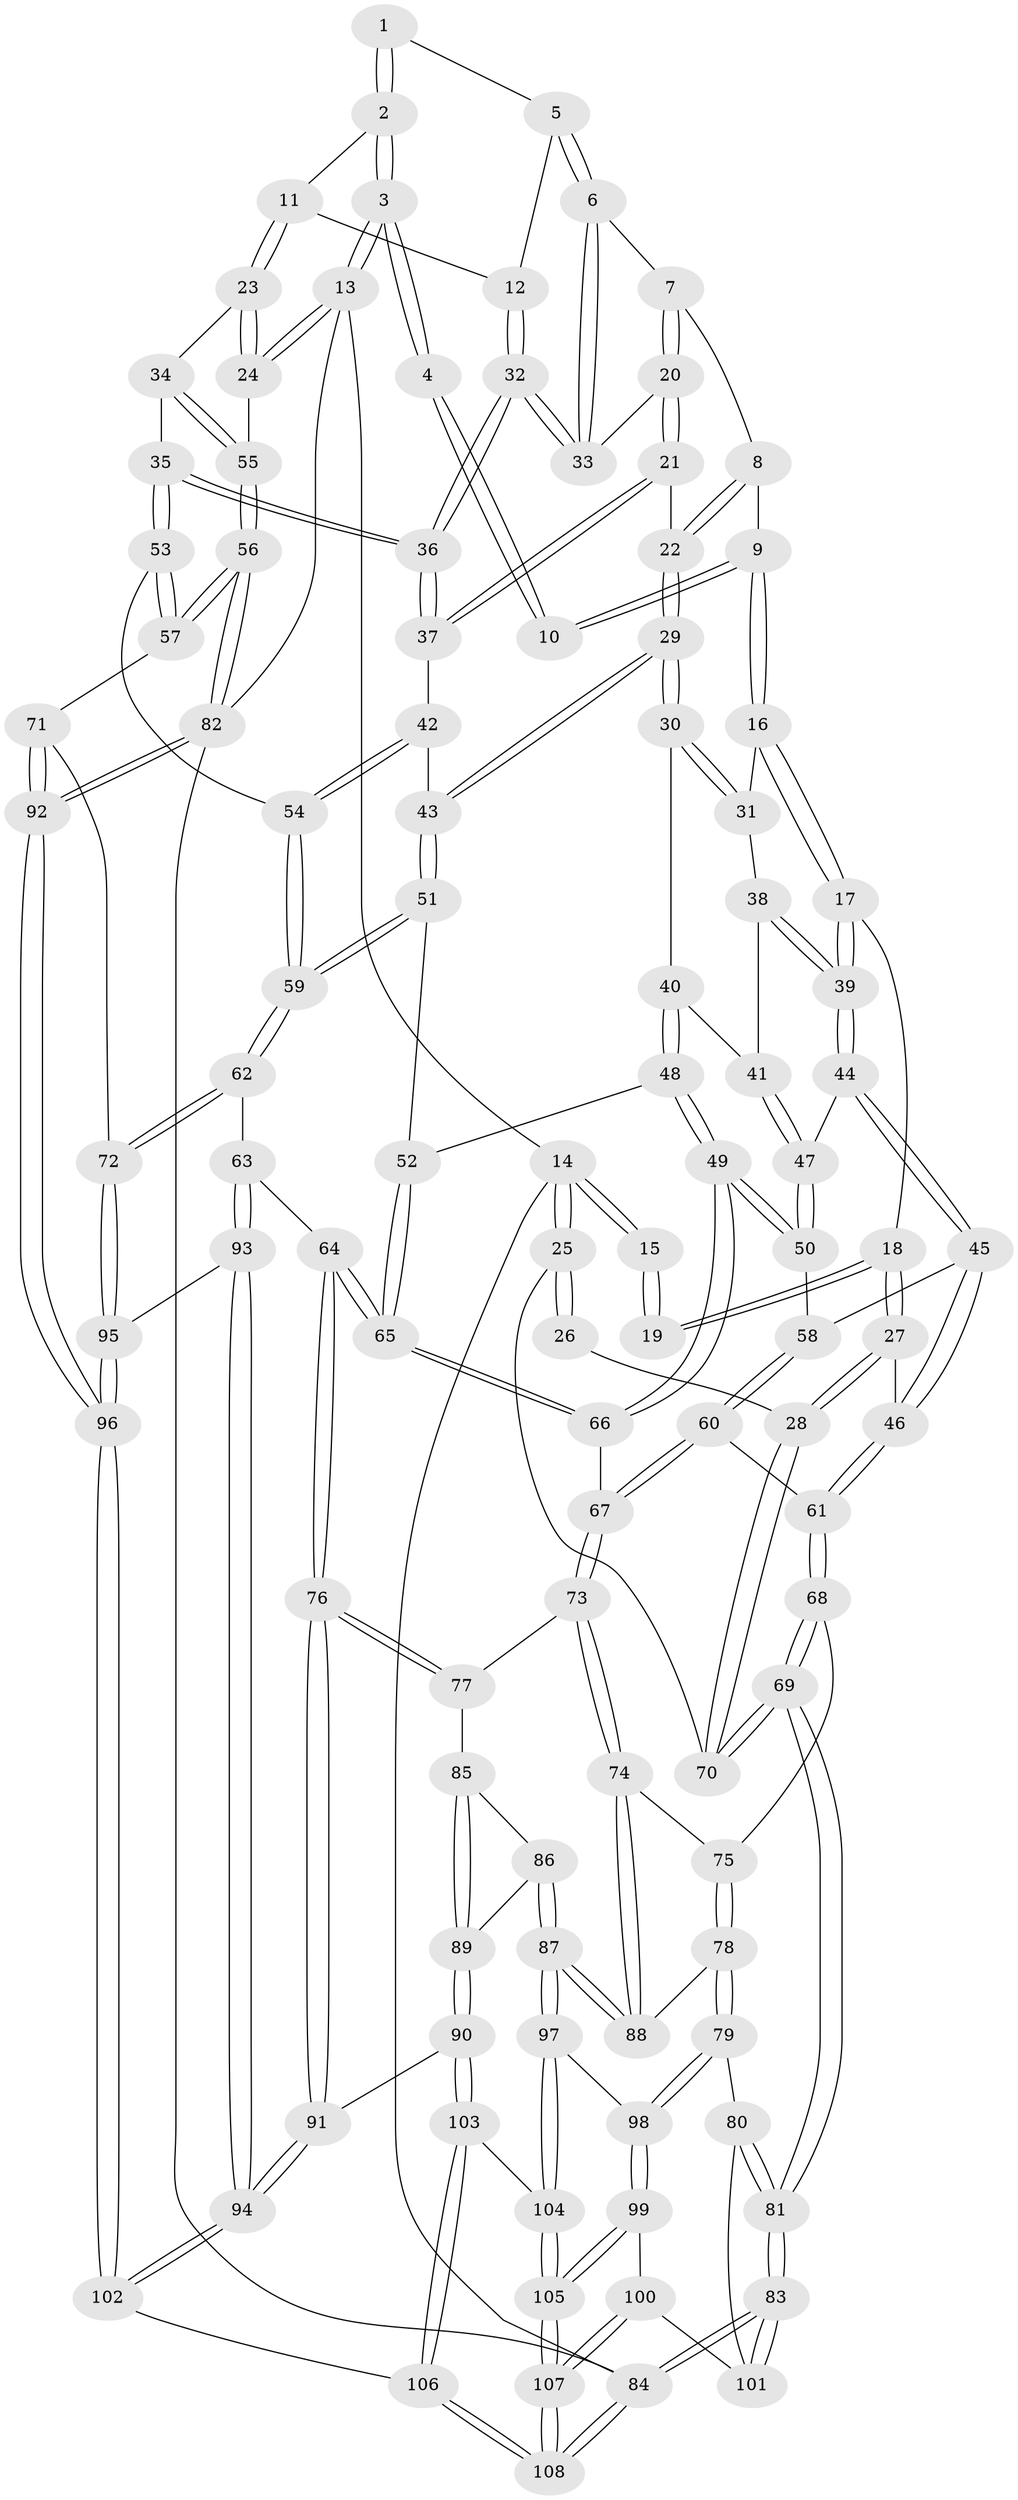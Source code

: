 // coarse degree distribution, {3: 0.18461538461538463, 5: 0.2923076923076923, 4: 0.4461538461538462, 7: 0.015384615384615385, 2: 0.015384615384615385, 6: 0.046153846153846156}
// Generated by graph-tools (version 1.1) at 2025/42/03/06/25 10:42:35]
// undirected, 108 vertices, 267 edges
graph export_dot {
graph [start="1"]
  node [color=gray90,style=filled];
  1 [pos="+0.809506200929725+0.002640018162779579"];
  2 [pos="+0.9152563975256095+0.0972427540186492"];
  3 [pos="+1+0"];
  4 [pos="+0.7135273770681466+0"];
  5 [pos="+0.7982246469865699+0.08531074558282642"];
  6 [pos="+0.762343995286304+0.14353490609701144"];
  7 [pos="+0.6452138631463028+0.06851695901631756"];
  8 [pos="+0.5728507687925811+0"];
  9 [pos="+0.5145400999324203+0"];
  10 [pos="+0.512617796589662+0"];
  11 [pos="+0.9154362051596334+0.11415537785754583"];
  12 [pos="+0.8928493171820084+0.13534326183462203"];
  13 [pos="+1+0"];
  14 [pos="+0+0"];
  15 [pos="+0.2344425026324813+0"];
  16 [pos="+0.47183393238104954+0.05006058244164646"];
  17 [pos="+0.28016758479358533+0.2143125222409544"];
  18 [pos="+0.1862770472592772+0.16379223299411874"];
  19 [pos="+0.16737592444458116+0.08286893709810038"];
  20 [pos="+0.6764561914100916+0.20916445047228754"];
  21 [pos="+0.6688348867257086+0.22967172351138643"];
  22 [pos="+0.6368784236599994+0.2456856988370775"];
  23 [pos="+0.9874128132520377+0.15128599956604927"];
  24 [pos="+1+0.1728634548506362"];
  25 [pos="+0+0"];
  26 [pos="+0.05723282410560622+0.09565496314621465"];
  27 [pos="+0.002439971269431427+0.31168227540459953"];
  28 [pos="+0+0.3074996975192135"];
  29 [pos="+0.5831848515930094+0.2921442343321888"];
  30 [pos="+0.554680027823288+0.27295465616861486"];
  31 [pos="+0.49603679090804914+0.17131457784068713"];
  32 [pos="+0.8331152794026208+0.22707199939420383"];
  33 [pos="+0.768698838058085+0.1597087317477999"];
  34 [pos="+0.9135644183617736+0.2881395708058112"];
  35 [pos="+0.8382636952803668+0.26576193253003605"];
  36 [pos="+0.8369756644251584+0.26449701388731933"];
  37 [pos="+0.7732024891608309+0.28166239176961805"];
  38 [pos="+0.4183489514715765+0.2640687559783573"];
  39 [pos="+0.2958824010903501+0.27737753946847815"];
  40 [pos="+0.45473819746212346+0.324852450180975"];
  41 [pos="+0.4524142022013628+0.3247249806356179"];
  42 [pos="+0.7236316988514042+0.3282817336037344"];
  43 [pos="+0.5843398414768267+0.29540693021834985"];
  44 [pos="+0.29520372490136276+0.2862004827695786"];
  45 [pos="+0.2943225422667964+0.28819175197936353"];
  46 [pos="+0.1715200498187133+0.4176165085917517"];
  47 [pos="+0.4133924336909969+0.34711591093670313"];
  48 [pos="+0.49335284931537504+0.4066276227813759"];
  49 [pos="+0.42074222317353815+0.49506882200252955"];
  50 [pos="+0.4100379415957445+0.40261338182479983"];
  51 [pos="+0.5844143063532461+0.34325288285847844"];
  52 [pos="+0.5510525386023604+0.3823546230563035"];
  53 [pos="+0.8203241975303849+0.3902006468613006"];
  54 [pos="+0.7046606989429746+0.4636830060082679"];
  55 [pos="+1+0.4462664399285575"];
  56 [pos="+1+0.509100126742818"];
  57 [pos="+1+0.550675307736608"];
  58 [pos="+0.3211485916936916+0.34665679976335184"];
  59 [pos="+0.7023147229940815+0.46719016725584334"];
  60 [pos="+0.37236493952253225+0.5250864171305527"];
  61 [pos="+0.1993467991573402+0.501243584853992"];
  62 [pos="+0.691344571560782+0.6074629650081595"];
  63 [pos="+0.6892721149751898+0.6078408929436385"];
  64 [pos="+0.5961332655029297+0.6158503598378667"];
  65 [pos="+0.5944381909035913+0.6146805598399476"];
  66 [pos="+0.410059873760355+0.525905943527894"];
  67 [pos="+0.38677938964699815+0.5305217900950142"];
  68 [pos="+0.15763963447160464+0.5653949817386292"];
  69 [pos="+0+0.5946595059216776"];
  70 [pos="+0+0.31955689380772573"];
  71 [pos="+0.9045313617341078+0.6013657363354296"];
  72 [pos="+0.7128997297454702+0.6172461811188399"];
  73 [pos="+0.3408650513068074+0.6709552859105851"];
  74 [pos="+0.27862437650402+0.6925662991871472"];
  75 [pos="+0.1603011069141328+0.5807034939521519"];
  76 [pos="+0.5490163392654814+0.6915746212723092"];
  77 [pos="+0.35392155866838904+0.6897187141342525"];
  78 [pos="+0.12633869017264218+0.743369766572408"];
  79 [pos="+0.11785989858741189+0.7531570218177918"];
  80 [pos="+0.11015100735271982+0.75500494890865"];
  81 [pos="+0+0.7227421897787585"];
  82 [pos="+1+1"];
  83 [pos="+0+1"];
  84 [pos="+0+1"];
  85 [pos="+0.36157085249450627+0.7090368255686639"];
  86 [pos="+0.33050540616147706+0.7830576075722342"];
  87 [pos="+0.2865543061666338+0.8201354502200747"];
  88 [pos="+0.2536881057346877+0.7379922550262595"];
  89 [pos="+0.45785554547728335+0.795142396378558"];
  90 [pos="+0.48078890218125203+0.8091842217935145"];
  91 [pos="+0.4963915440574387+0.8058470727712862"];
  92 [pos="+0.9345307889487614+1"];
  93 [pos="+0.6315524894843053+0.8316128920226489"];
  94 [pos="+0.5822354762777036+0.90648503335271"];
  95 [pos="+0.7499156479388601+0.7787425764886844"];
  96 [pos="+0.9110556992467149+1"];
  97 [pos="+0.2856398793756251+0.8290601817616661"];
  98 [pos="+0.1673845210423311+0.8248852623185602"];
  99 [pos="+0.16302549453005638+0.8804025740873449"];
  100 [pos="+0.13211745458097876+0.9086394449762314"];
  101 [pos="+0.06670548382476486+0.9164595271466873"];
  102 [pos="+0.7125481142255895+1"];
  103 [pos="+0.387439931301203+0.8895543618363522"];
  104 [pos="+0.3173703586226979+0.9061777143911631"];
  105 [pos="+0.2949388003995825+0.9440038907378336"];
  106 [pos="+0.6062477144336794+1"];
  107 [pos="+0.25829590569139965+1"];
  108 [pos="+0.2512933954800915+1"];
  1 -- 2;
  1 -- 2;
  1 -- 5;
  2 -- 3;
  2 -- 3;
  2 -- 11;
  3 -- 4;
  3 -- 4;
  3 -- 13;
  3 -- 13;
  4 -- 10;
  4 -- 10;
  5 -- 6;
  5 -- 6;
  5 -- 12;
  6 -- 7;
  6 -- 33;
  6 -- 33;
  7 -- 8;
  7 -- 20;
  7 -- 20;
  8 -- 9;
  8 -- 22;
  8 -- 22;
  9 -- 10;
  9 -- 10;
  9 -- 16;
  9 -- 16;
  11 -- 12;
  11 -- 23;
  11 -- 23;
  12 -- 32;
  12 -- 32;
  13 -- 14;
  13 -- 24;
  13 -- 24;
  13 -- 82;
  14 -- 15;
  14 -- 15;
  14 -- 25;
  14 -- 25;
  14 -- 84;
  15 -- 19;
  15 -- 19;
  16 -- 17;
  16 -- 17;
  16 -- 31;
  17 -- 18;
  17 -- 39;
  17 -- 39;
  18 -- 19;
  18 -- 19;
  18 -- 27;
  18 -- 27;
  20 -- 21;
  20 -- 21;
  20 -- 33;
  21 -- 22;
  21 -- 37;
  21 -- 37;
  22 -- 29;
  22 -- 29;
  23 -- 24;
  23 -- 24;
  23 -- 34;
  24 -- 55;
  25 -- 26;
  25 -- 26;
  25 -- 70;
  26 -- 28;
  27 -- 28;
  27 -- 28;
  27 -- 46;
  28 -- 70;
  28 -- 70;
  29 -- 30;
  29 -- 30;
  29 -- 43;
  29 -- 43;
  30 -- 31;
  30 -- 31;
  30 -- 40;
  31 -- 38;
  32 -- 33;
  32 -- 33;
  32 -- 36;
  32 -- 36;
  34 -- 35;
  34 -- 55;
  34 -- 55;
  35 -- 36;
  35 -- 36;
  35 -- 53;
  35 -- 53;
  36 -- 37;
  36 -- 37;
  37 -- 42;
  38 -- 39;
  38 -- 39;
  38 -- 41;
  39 -- 44;
  39 -- 44;
  40 -- 41;
  40 -- 48;
  40 -- 48;
  41 -- 47;
  41 -- 47;
  42 -- 43;
  42 -- 54;
  42 -- 54;
  43 -- 51;
  43 -- 51;
  44 -- 45;
  44 -- 45;
  44 -- 47;
  45 -- 46;
  45 -- 46;
  45 -- 58;
  46 -- 61;
  46 -- 61;
  47 -- 50;
  47 -- 50;
  48 -- 49;
  48 -- 49;
  48 -- 52;
  49 -- 50;
  49 -- 50;
  49 -- 66;
  49 -- 66;
  50 -- 58;
  51 -- 52;
  51 -- 59;
  51 -- 59;
  52 -- 65;
  52 -- 65;
  53 -- 54;
  53 -- 57;
  53 -- 57;
  54 -- 59;
  54 -- 59;
  55 -- 56;
  55 -- 56;
  56 -- 57;
  56 -- 57;
  56 -- 82;
  56 -- 82;
  57 -- 71;
  58 -- 60;
  58 -- 60;
  59 -- 62;
  59 -- 62;
  60 -- 61;
  60 -- 67;
  60 -- 67;
  61 -- 68;
  61 -- 68;
  62 -- 63;
  62 -- 72;
  62 -- 72;
  63 -- 64;
  63 -- 93;
  63 -- 93;
  64 -- 65;
  64 -- 65;
  64 -- 76;
  64 -- 76;
  65 -- 66;
  65 -- 66;
  66 -- 67;
  67 -- 73;
  67 -- 73;
  68 -- 69;
  68 -- 69;
  68 -- 75;
  69 -- 70;
  69 -- 70;
  69 -- 81;
  69 -- 81;
  71 -- 72;
  71 -- 92;
  71 -- 92;
  72 -- 95;
  72 -- 95;
  73 -- 74;
  73 -- 74;
  73 -- 77;
  74 -- 75;
  74 -- 88;
  74 -- 88;
  75 -- 78;
  75 -- 78;
  76 -- 77;
  76 -- 77;
  76 -- 91;
  76 -- 91;
  77 -- 85;
  78 -- 79;
  78 -- 79;
  78 -- 88;
  79 -- 80;
  79 -- 98;
  79 -- 98;
  80 -- 81;
  80 -- 81;
  80 -- 101;
  81 -- 83;
  81 -- 83;
  82 -- 92;
  82 -- 92;
  82 -- 84;
  83 -- 84;
  83 -- 84;
  83 -- 101;
  83 -- 101;
  84 -- 108;
  84 -- 108;
  85 -- 86;
  85 -- 89;
  85 -- 89;
  86 -- 87;
  86 -- 87;
  86 -- 89;
  87 -- 88;
  87 -- 88;
  87 -- 97;
  87 -- 97;
  89 -- 90;
  89 -- 90;
  90 -- 91;
  90 -- 103;
  90 -- 103;
  91 -- 94;
  91 -- 94;
  92 -- 96;
  92 -- 96;
  93 -- 94;
  93 -- 94;
  93 -- 95;
  94 -- 102;
  94 -- 102;
  95 -- 96;
  95 -- 96;
  96 -- 102;
  96 -- 102;
  97 -- 98;
  97 -- 104;
  97 -- 104;
  98 -- 99;
  98 -- 99;
  99 -- 100;
  99 -- 105;
  99 -- 105;
  100 -- 101;
  100 -- 107;
  100 -- 107;
  102 -- 106;
  103 -- 104;
  103 -- 106;
  103 -- 106;
  104 -- 105;
  104 -- 105;
  105 -- 107;
  105 -- 107;
  106 -- 108;
  106 -- 108;
  107 -- 108;
  107 -- 108;
}

